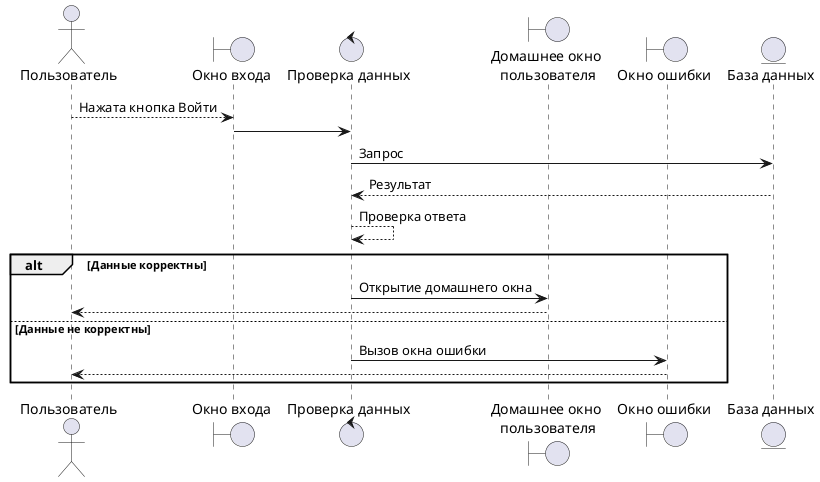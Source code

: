 @startuml PoVhod.wsd

actor "Пользователь" as pl

boundary "Окно входа" as bo

control "Проверка данных" as co

boundary "Домашнее окно\n пользователя" as bom

boundary "Окно ошибки" as bo2

entity "База данных" as en

pl --> bo: Нажата кнопка Войти

bo -> co

co -> en : Запрос

en --> co : Результат

co --> co : Проверка ответа

alt Данные корректны

co -> bom : Открытие домашнего окна

bom --> pl

else Данные не корректны
co -> bo2 : Вызов окна ошибки

bo2 --> pl
end
@enduml